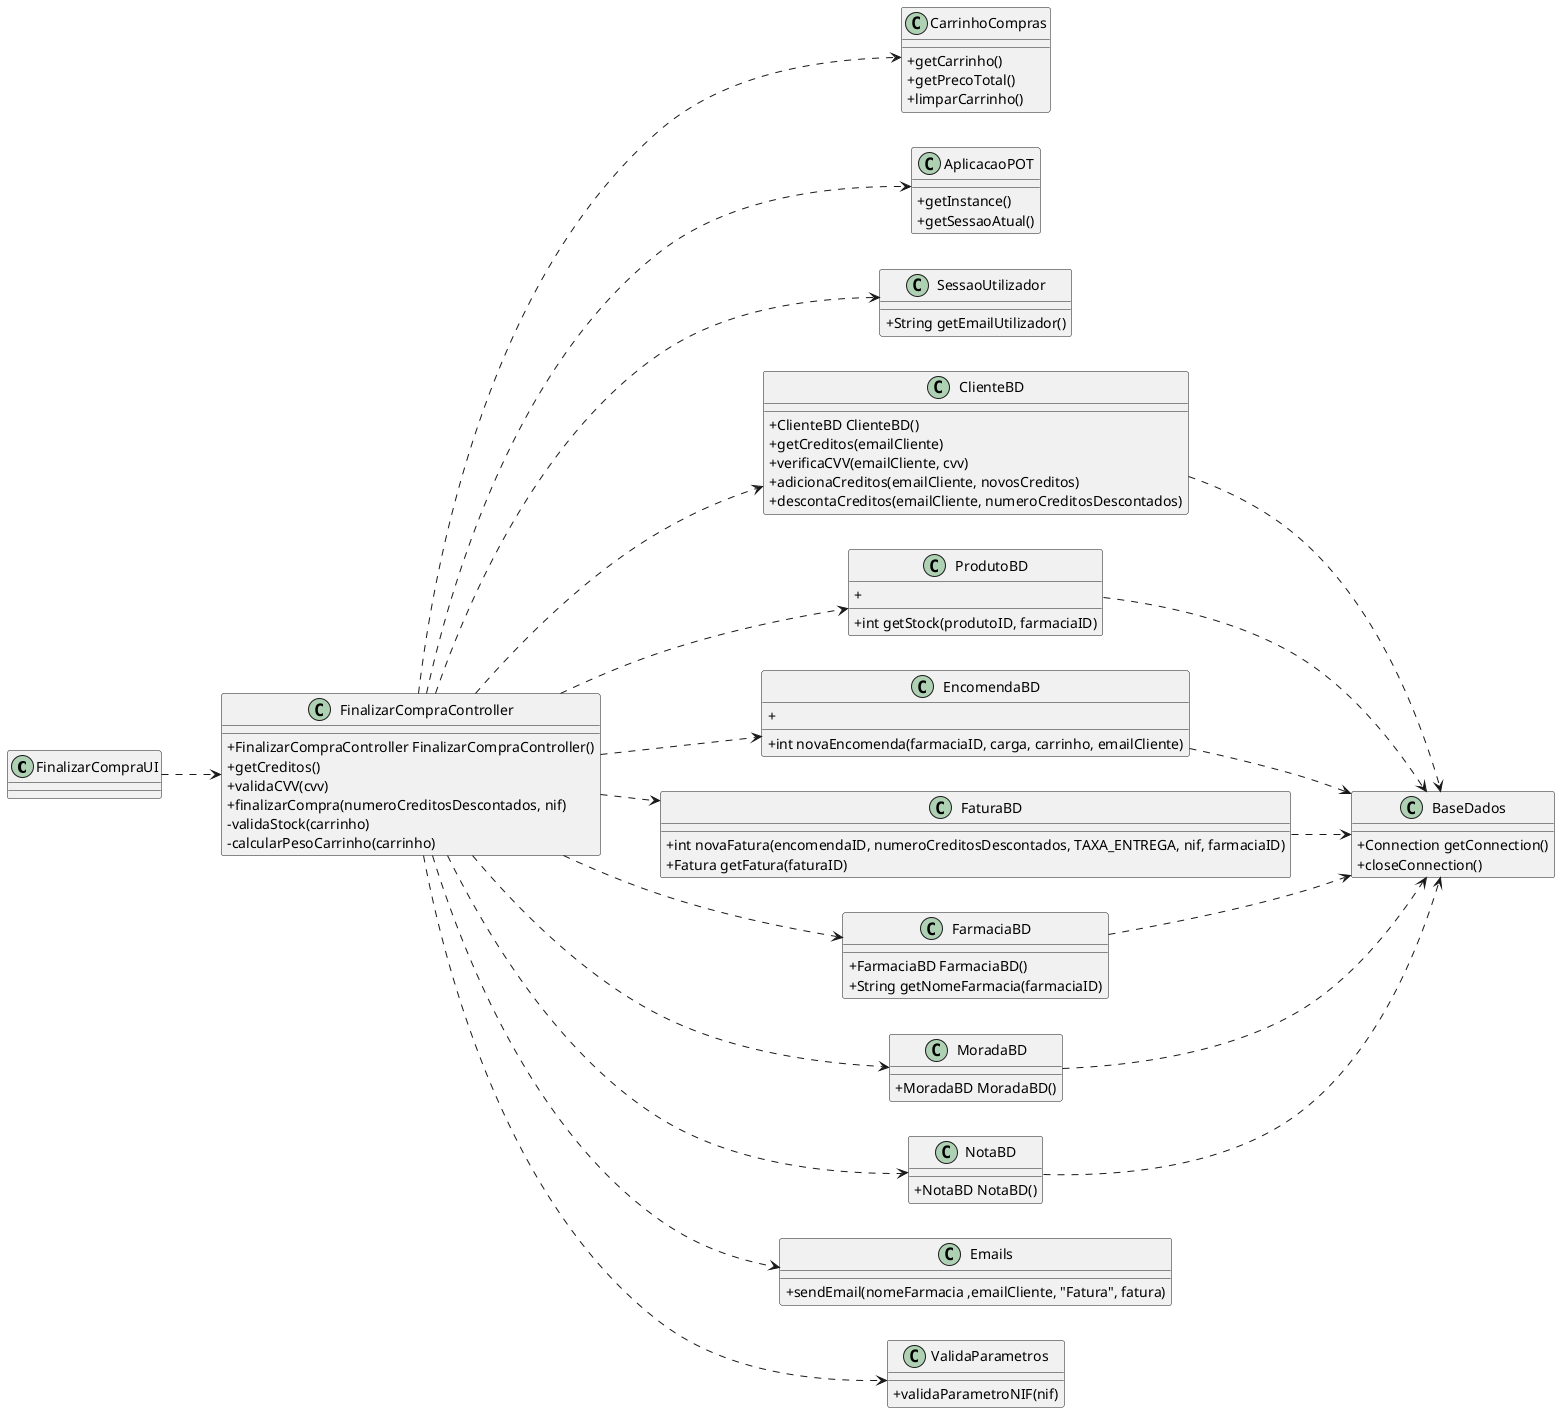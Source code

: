 @startuml

skinparam classAttributeIconSize 0
left to right direction

class FinalizarCompraUI{}

class FinalizarCompraController{
    +FinalizarCompraController FinalizarCompraController()
    +getCreditos()
    +validaCVV(cvv)
    +finalizarCompra(numeroCreditosDescontados, nif)
    -validaStock(carrinho)
    -calcularPesoCarrinho(carrinho)
}

class CarrinhoCompras{
    +getCarrinho()
    +getPrecoTotal()
    +limparCarrinho()
}

class AplicacaoPOT{
    +getInstance()
    +getSessaoAtual()
}

class SessaoUtilizador{
    +String getEmailUtilizador()
}

class ClienteBD{
    +ClienteBD ClienteBD()
    +getCreditos(emailCliente)
    +verificaCVV(emailCliente, cvv)
    +adicionaCreditos(emailCliente, novosCreditos)
    +descontaCreditos(emailCliente, numeroCreditosDescontados)
}

class ProdutoBD{
    +int getStock(produtoID, farmaciaID)
    +
}

class EncomendaBD{
    +int novaEncomenda(farmaciaID, carga, carrinho, emailCliente)
    +
}

class FaturaBD{
    +int novaFatura(encomendaID, numeroCreditosDescontados, TAXA_ENTREGA, nif, farmaciaID)
    +Fatura getFatura(faturaID)
}

class FarmaciaBD{
    +FarmaciaBD FarmaciaBD()
    +String getNomeFarmacia(farmaciaID)
}

class MoradaBD{
    +MoradaBD MoradaBD()
}

class NotaBD{
    +NotaBD NotaBD()
}

class Emails{
    +sendEmail(nomeFarmacia ,emailCliente, "Fatura", fatura)
}

class BaseDados{
    +Connection getConnection()
    +closeConnection()
}

class ValidaParametros{
    +validaParametroNIF(nif)
}

FinalizarCompraUI ..> FinalizarCompraController

FinalizarCompraController ..> CarrinhoCompras
FinalizarCompraController ..> AplicacaoPOT
FinalizarCompraController ..> SessaoUtilizador
FinalizarCompraController ..> ClienteBD
FinalizarCompraController ..> ProdutoBD
FinalizarCompraController ..> EncomendaBD
FinalizarCompraController ..> FarmaciaBD
FinalizarCompraController ..> FaturaBD
FinalizarCompraController ..> MoradaBD
FinalizarCompraController ..> NotaBD
FinalizarCompraController ..> Emails
FinalizarCompraController ..> ValidaParametros

ClienteBD ..> BaseDados
ProdutoBD ..> BaseDados
EncomendaBD ..> BaseDados
FarmaciaBD ..> BaseDados
FaturaBD ..> BaseDados
MoradaBD ..> BaseDados
NotaBD ..> BaseDados

@enduml